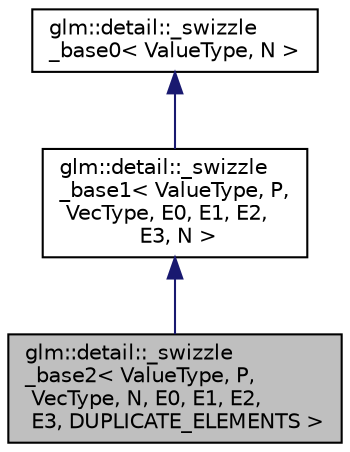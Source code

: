 digraph "glm::detail::_swizzle_base2&lt; ValueType, P, VecType, N, E0, E1, E2, E3, DUPLICATE_ELEMENTS &gt;"
{
  edge [fontname="Helvetica",fontsize="10",labelfontname="Helvetica",labelfontsize="10"];
  node [fontname="Helvetica",fontsize="10",shape=record];
  Node1 [label="glm::detail::_swizzle\l_base2\< ValueType, P,\l VecType, N, E0, E1, E2,\l E3, DUPLICATE_ELEMENTS \>",height=0.2,width=0.4,color="black", fillcolor="grey75", style="filled" fontcolor="black"];
  Node2 -> Node1 [dir="back",color="midnightblue",fontsize="10",style="solid"];
  Node2 [label="glm::detail::_swizzle\l_base1\< ValueType, P,\l VecType, E0, E1, E2,\l E3, N \>",height=0.2,width=0.4,color="black", fillcolor="white", style="filled",URL="$structglm_1_1detail_1_1__swizzle__base1.html"];
  Node3 -> Node2 [dir="back",color="midnightblue",fontsize="10",style="solid"];
  Node3 [label="glm::detail::_swizzle\l_base0\< ValueType, N \>",height=0.2,width=0.4,color="black", fillcolor="white", style="filled",URL="$structglm_1_1detail_1_1__swizzle__base0.html"];
}
